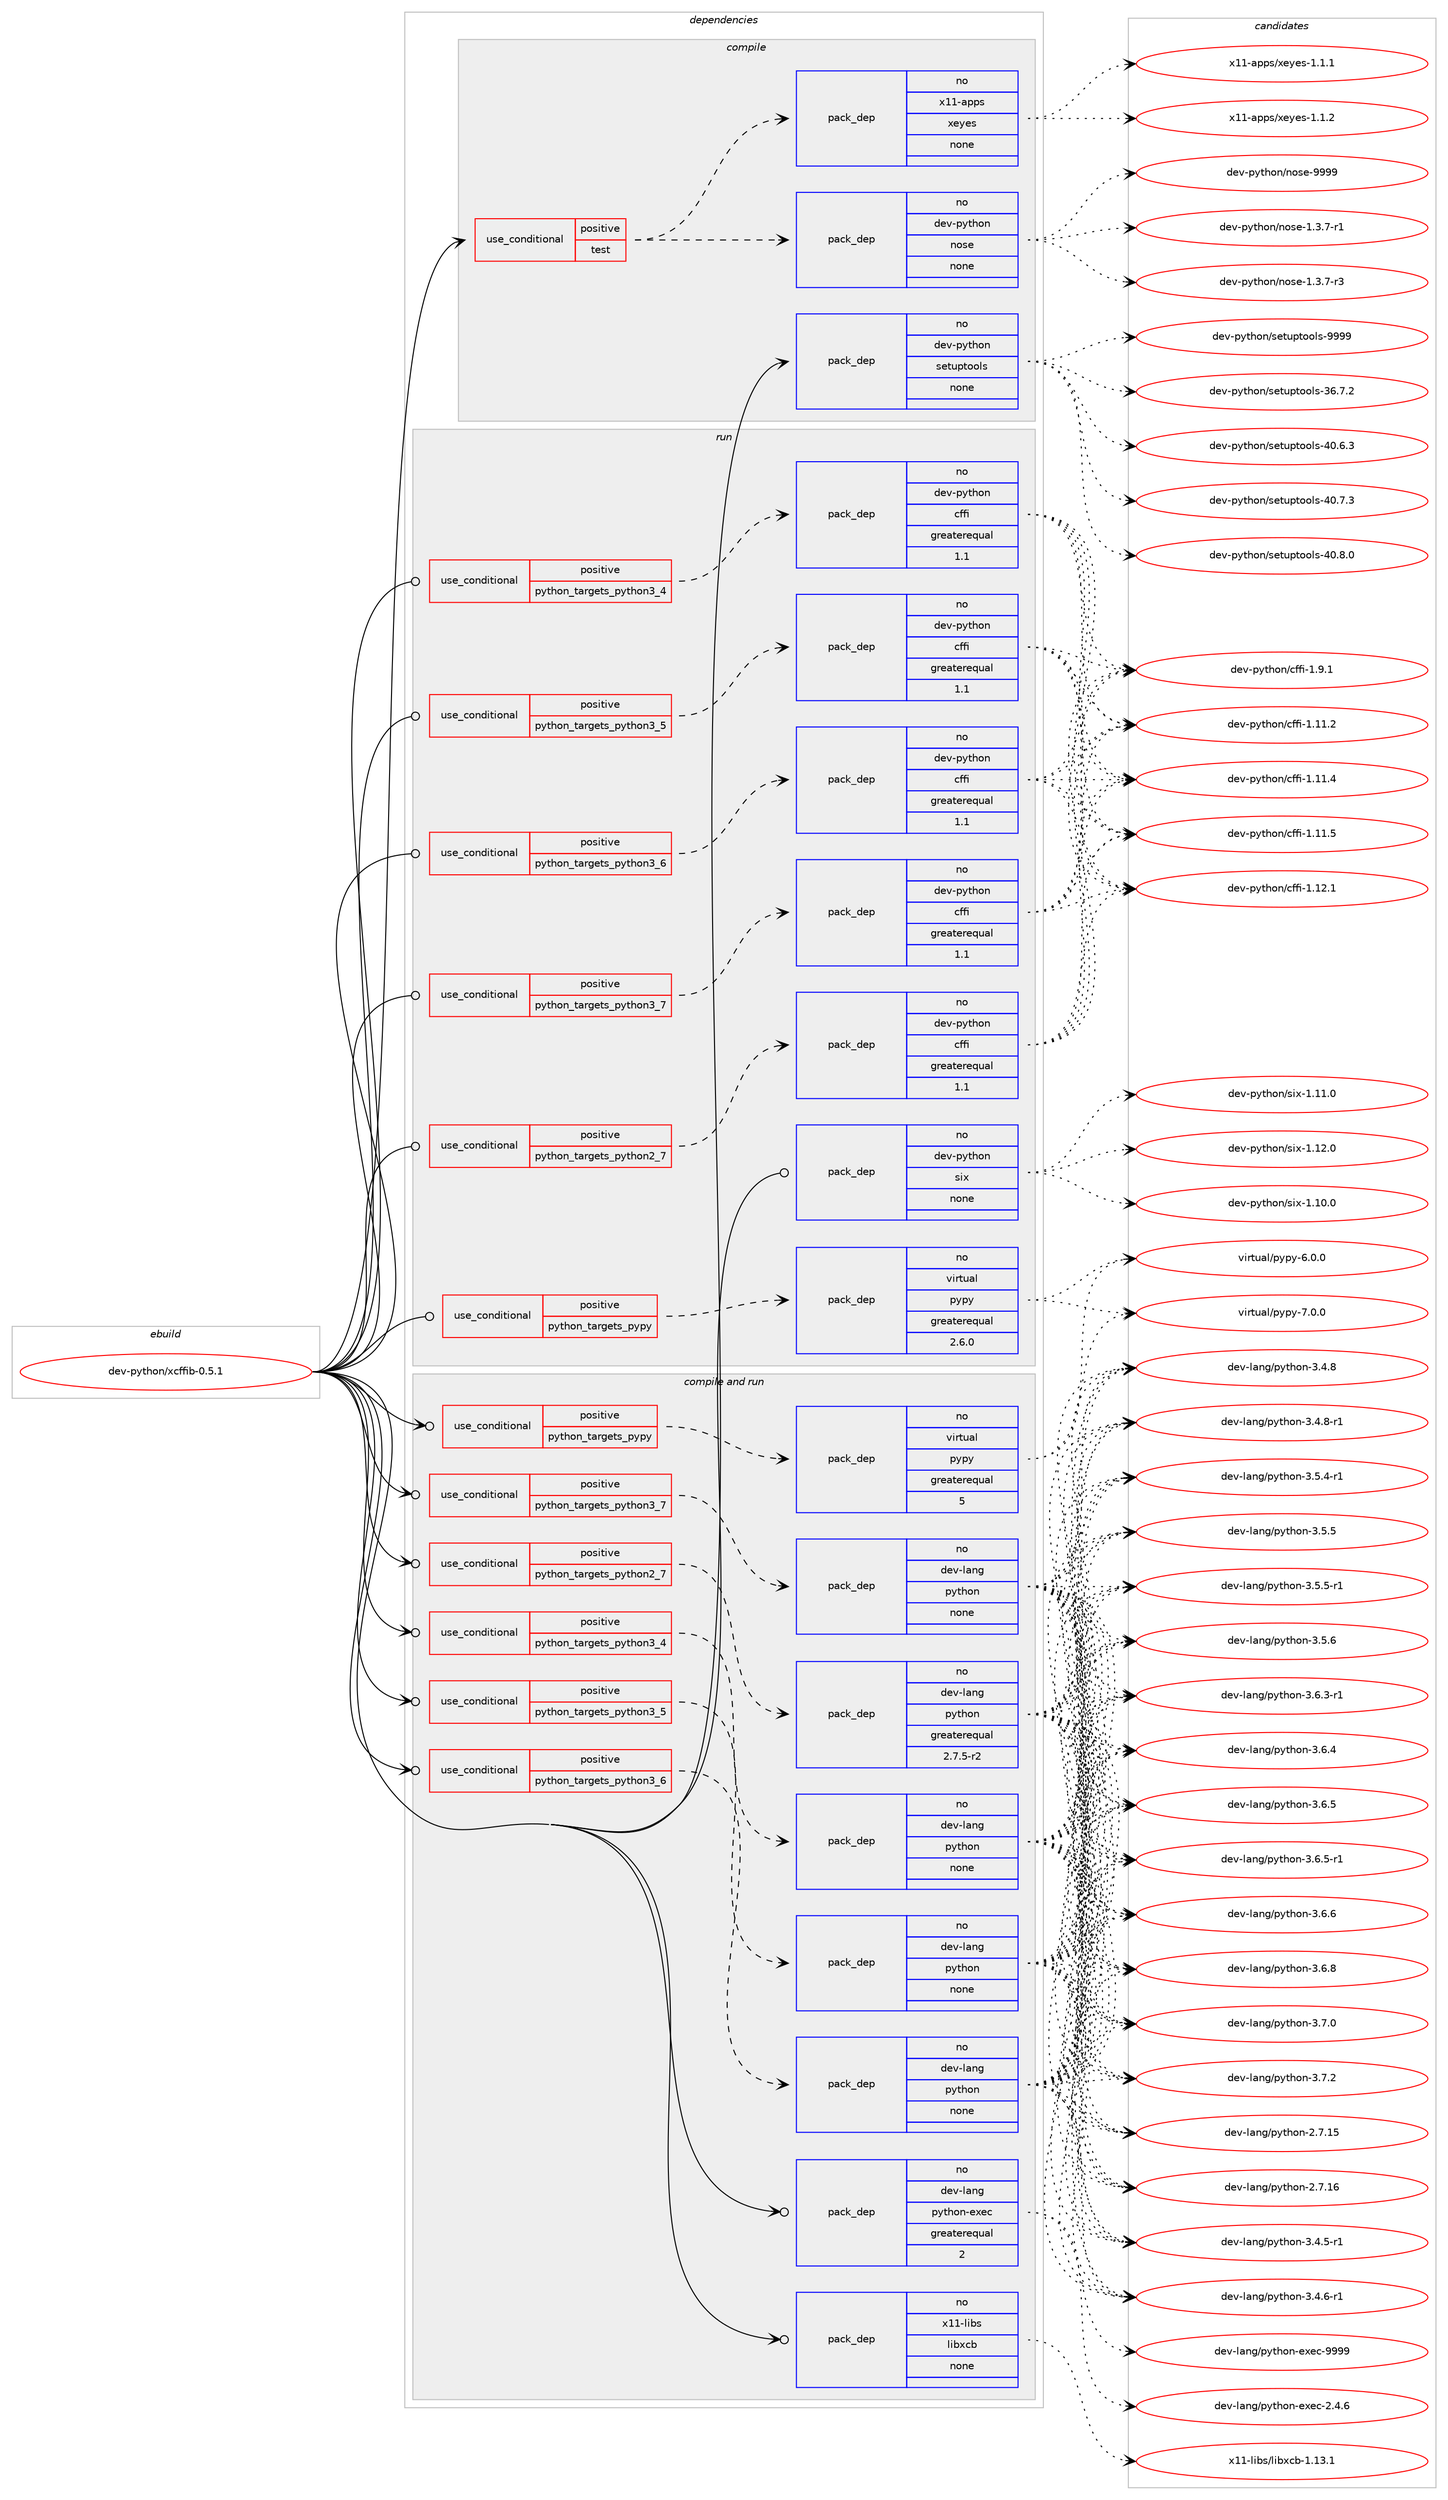 digraph prolog {

# *************
# Graph options
# *************

newrank=true;
concentrate=true;
compound=true;
graph [rankdir=LR,fontname=Helvetica,fontsize=10,ranksep=1.5];#, ranksep=2.5, nodesep=0.2];
edge  [arrowhead=vee];
node  [fontname=Helvetica,fontsize=10];

# **********
# The ebuild
# **********

subgraph cluster_leftcol {
color=gray;
rank=same;
label=<<i>ebuild</i>>;
id [label="dev-python/xcffib-0.5.1", color=red, width=4, href="../dev-python/xcffib-0.5.1.svg"];
}

# ****************
# The dependencies
# ****************

subgraph cluster_midcol {
color=gray;
label=<<i>dependencies</i>>;
subgraph cluster_compile {
fillcolor="#eeeeee";
style=filled;
label=<<i>compile</i>>;
subgraph cond387016 {
dependency1448524 [label=<<TABLE BORDER="0" CELLBORDER="1" CELLSPACING="0" CELLPADDING="4"><TR><TD ROWSPAN="3" CELLPADDING="10">use_conditional</TD></TR><TR><TD>positive</TD></TR><TR><TD>test</TD></TR></TABLE>>, shape=none, color=red];
subgraph pack1038138 {
dependency1448525 [label=<<TABLE BORDER="0" CELLBORDER="1" CELLSPACING="0" CELLPADDING="4" WIDTH="220"><TR><TD ROWSPAN="6" CELLPADDING="30">pack_dep</TD></TR><TR><TD WIDTH="110">no</TD></TR><TR><TD>dev-python</TD></TR><TR><TD>nose</TD></TR><TR><TD>none</TD></TR><TR><TD></TD></TR></TABLE>>, shape=none, color=blue];
}
dependency1448524:e -> dependency1448525:w [weight=20,style="dashed",arrowhead="vee"];
subgraph pack1038139 {
dependency1448526 [label=<<TABLE BORDER="0" CELLBORDER="1" CELLSPACING="0" CELLPADDING="4" WIDTH="220"><TR><TD ROWSPAN="6" CELLPADDING="30">pack_dep</TD></TR><TR><TD WIDTH="110">no</TD></TR><TR><TD>x11-apps</TD></TR><TR><TD>xeyes</TD></TR><TR><TD>none</TD></TR><TR><TD></TD></TR></TABLE>>, shape=none, color=blue];
}
dependency1448524:e -> dependency1448526:w [weight=20,style="dashed",arrowhead="vee"];
}
id:e -> dependency1448524:w [weight=20,style="solid",arrowhead="vee"];
subgraph pack1038140 {
dependency1448527 [label=<<TABLE BORDER="0" CELLBORDER="1" CELLSPACING="0" CELLPADDING="4" WIDTH="220"><TR><TD ROWSPAN="6" CELLPADDING="30">pack_dep</TD></TR><TR><TD WIDTH="110">no</TD></TR><TR><TD>dev-python</TD></TR><TR><TD>setuptools</TD></TR><TR><TD>none</TD></TR><TR><TD></TD></TR></TABLE>>, shape=none, color=blue];
}
id:e -> dependency1448527:w [weight=20,style="solid",arrowhead="vee"];
}
subgraph cluster_compileandrun {
fillcolor="#eeeeee";
style=filled;
label=<<i>compile and run</i>>;
subgraph cond387017 {
dependency1448528 [label=<<TABLE BORDER="0" CELLBORDER="1" CELLSPACING="0" CELLPADDING="4"><TR><TD ROWSPAN="3" CELLPADDING="10">use_conditional</TD></TR><TR><TD>positive</TD></TR><TR><TD>python_targets_pypy</TD></TR></TABLE>>, shape=none, color=red];
subgraph pack1038141 {
dependency1448529 [label=<<TABLE BORDER="0" CELLBORDER="1" CELLSPACING="0" CELLPADDING="4" WIDTH="220"><TR><TD ROWSPAN="6" CELLPADDING="30">pack_dep</TD></TR><TR><TD WIDTH="110">no</TD></TR><TR><TD>virtual</TD></TR><TR><TD>pypy</TD></TR><TR><TD>greaterequal</TD></TR><TR><TD>5</TD></TR></TABLE>>, shape=none, color=blue];
}
dependency1448528:e -> dependency1448529:w [weight=20,style="dashed",arrowhead="vee"];
}
id:e -> dependency1448528:w [weight=20,style="solid",arrowhead="odotvee"];
subgraph cond387018 {
dependency1448530 [label=<<TABLE BORDER="0" CELLBORDER="1" CELLSPACING="0" CELLPADDING="4"><TR><TD ROWSPAN="3" CELLPADDING="10">use_conditional</TD></TR><TR><TD>positive</TD></TR><TR><TD>python_targets_python2_7</TD></TR></TABLE>>, shape=none, color=red];
subgraph pack1038142 {
dependency1448531 [label=<<TABLE BORDER="0" CELLBORDER="1" CELLSPACING="0" CELLPADDING="4" WIDTH="220"><TR><TD ROWSPAN="6" CELLPADDING="30">pack_dep</TD></TR><TR><TD WIDTH="110">no</TD></TR><TR><TD>dev-lang</TD></TR><TR><TD>python</TD></TR><TR><TD>greaterequal</TD></TR><TR><TD>2.7.5-r2</TD></TR></TABLE>>, shape=none, color=blue];
}
dependency1448530:e -> dependency1448531:w [weight=20,style="dashed",arrowhead="vee"];
}
id:e -> dependency1448530:w [weight=20,style="solid",arrowhead="odotvee"];
subgraph cond387019 {
dependency1448532 [label=<<TABLE BORDER="0" CELLBORDER="1" CELLSPACING="0" CELLPADDING="4"><TR><TD ROWSPAN="3" CELLPADDING="10">use_conditional</TD></TR><TR><TD>positive</TD></TR><TR><TD>python_targets_python3_4</TD></TR></TABLE>>, shape=none, color=red];
subgraph pack1038143 {
dependency1448533 [label=<<TABLE BORDER="0" CELLBORDER="1" CELLSPACING="0" CELLPADDING="4" WIDTH="220"><TR><TD ROWSPAN="6" CELLPADDING="30">pack_dep</TD></TR><TR><TD WIDTH="110">no</TD></TR><TR><TD>dev-lang</TD></TR><TR><TD>python</TD></TR><TR><TD>none</TD></TR><TR><TD></TD></TR></TABLE>>, shape=none, color=blue];
}
dependency1448532:e -> dependency1448533:w [weight=20,style="dashed",arrowhead="vee"];
}
id:e -> dependency1448532:w [weight=20,style="solid",arrowhead="odotvee"];
subgraph cond387020 {
dependency1448534 [label=<<TABLE BORDER="0" CELLBORDER="1" CELLSPACING="0" CELLPADDING="4"><TR><TD ROWSPAN="3" CELLPADDING="10">use_conditional</TD></TR><TR><TD>positive</TD></TR><TR><TD>python_targets_python3_5</TD></TR></TABLE>>, shape=none, color=red];
subgraph pack1038144 {
dependency1448535 [label=<<TABLE BORDER="0" CELLBORDER="1" CELLSPACING="0" CELLPADDING="4" WIDTH="220"><TR><TD ROWSPAN="6" CELLPADDING="30">pack_dep</TD></TR><TR><TD WIDTH="110">no</TD></TR><TR><TD>dev-lang</TD></TR><TR><TD>python</TD></TR><TR><TD>none</TD></TR><TR><TD></TD></TR></TABLE>>, shape=none, color=blue];
}
dependency1448534:e -> dependency1448535:w [weight=20,style="dashed",arrowhead="vee"];
}
id:e -> dependency1448534:w [weight=20,style="solid",arrowhead="odotvee"];
subgraph cond387021 {
dependency1448536 [label=<<TABLE BORDER="0" CELLBORDER="1" CELLSPACING="0" CELLPADDING="4"><TR><TD ROWSPAN="3" CELLPADDING="10">use_conditional</TD></TR><TR><TD>positive</TD></TR><TR><TD>python_targets_python3_6</TD></TR></TABLE>>, shape=none, color=red];
subgraph pack1038145 {
dependency1448537 [label=<<TABLE BORDER="0" CELLBORDER="1" CELLSPACING="0" CELLPADDING="4" WIDTH="220"><TR><TD ROWSPAN="6" CELLPADDING="30">pack_dep</TD></TR><TR><TD WIDTH="110">no</TD></TR><TR><TD>dev-lang</TD></TR><TR><TD>python</TD></TR><TR><TD>none</TD></TR><TR><TD></TD></TR></TABLE>>, shape=none, color=blue];
}
dependency1448536:e -> dependency1448537:w [weight=20,style="dashed",arrowhead="vee"];
}
id:e -> dependency1448536:w [weight=20,style="solid",arrowhead="odotvee"];
subgraph cond387022 {
dependency1448538 [label=<<TABLE BORDER="0" CELLBORDER="1" CELLSPACING="0" CELLPADDING="4"><TR><TD ROWSPAN="3" CELLPADDING="10">use_conditional</TD></TR><TR><TD>positive</TD></TR><TR><TD>python_targets_python3_7</TD></TR></TABLE>>, shape=none, color=red];
subgraph pack1038146 {
dependency1448539 [label=<<TABLE BORDER="0" CELLBORDER="1" CELLSPACING="0" CELLPADDING="4" WIDTH="220"><TR><TD ROWSPAN="6" CELLPADDING="30">pack_dep</TD></TR><TR><TD WIDTH="110">no</TD></TR><TR><TD>dev-lang</TD></TR><TR><TD>python</TD></TR><TR><TD>none</TD></TR><TR><TD></TD></TR></TABLE>>, shape=none, color=blue];
}
dependency1448538:e -> dependency1448539:w [weight=20,style="dashed",arrowhead="vee"];
}
id:e -> dependency1448538:w [weight=20,style="solid",arrowhead="odotvee"];
subgraph pack1038147 {
dependency1448540 [label=<<TABLE BORDER="0" CELLBORDER="1" CELLSPACING="0" CELLPADDING="4" WIDTH="220"><TR><TD ROWSPAN="6" CELLPADDING="30">pack_dep</TD></TR><TR><TD WIDTH="110">no</TD></TR><TR><TD>dev-lang</TD></TR><TR><TD>python-exec</TD></TR><TR><TD>greaterequal</TD></TR><TR><TD>2</TD></TR></TABLE>>, shape=none, color=blue];
}
id:e -> dependency1448540:w [weight=20,style="solid",arrowhead="odotvee"];
subgraph pack1038148 {
dependency1448541 [label=<<TABLE BORDER="0" CELLBORDER="1" CELLSPACING="0" CELLPADDING="4" WIDTH="220"><TR><TD ROWSPAN="6" CELLPADDING="30">pack_dep</TD></TR><TR><TD WIDTH="110">no</TD></TR><TR><TD>x11-libs</TD></TR><TR><TD>libxcb</TD></TR><TR><TD>none</TD></TR><TR><TD></TD></TR></TABLE>>, shape=none, color=blue];
}
id:e -> dependency1448541:w [weight=20,style="solid",arrowhead="odotvee"];
}
subgraph cluster_run {
fillcolor="#eeeeee";
style=filled;
label=<<i>run</i>>;
subgraph cond387023 {
dependency1448542 [label=<<TABLE BORDER="0" CELLBORDER="1" CELLSPACING="0" CELLPADDING="4"><TR><TD ROWSPAN="3" CELLPADDING="10">use_conditional</TD></TR><TR><TD>positive</TD></TR><TR><TD>python_targets_pypy</TD></TR></TABLE>>, shape=none, color=red];
subgraph pack1038149 {
dependency1448543 [label=<<TABLE BORDER="0" CELLBORDER="1" CELLSPACING="0" CELLPADDING="4" WIDTH="220"><TR><TD ROWSPAN="6" CELLPADDING="30">pack_dep</TD></TR><TR><TD WIDTH="110">no</TD></TR><TR><TD>virtual</TD></TR><TR><TD>pypy</TD></TR><TR><TD>greaterequal</TD></TR><TR><TD>2.6.0</TD></TR></TABLE>>, shape=none, color=blue];
}
dependency1448542:e -> dependency1448543:w [weight=20,style="dashed",arrowhead="vee"];
}
id:e -> dependency1448542:w [weight=20,style="solid",arrowhead="odot"];
subgraph cond387024 {
dependency1448544 [label=<<TABLE BORDER="0" CELLBORDER="1" CELLSPACING="0" CELLPADDING="4"><TR><TD ROWSPAN="3" CELLPADDING="10">use_conditional</TD></TR><TR><TD>positive</TD></TR><TR><TD>python_targets_python2_7</TD></TR></TABLE>>, shape=none, color=red];
subgraph pack1038150 {
dependency1448545 [label=<<TABLE BORDER="0" CELLBORDER="1" CELLSPACING="0" CELLPADDING="4" WIDTH="220"><TR><TD ROWSPAN="6" CELLPADDING="30">pack_dep</TD></TR><TR><TD WIDTH="110">no</TD></TR><TR><TD>dev-python</TD></TR><TR><TD>cffi</TD></TR><TR><TD>greaterequal</TD></TR><TR><TD>1.1</TD></TR></TABLE>>, shape=none, color=blue];
}
dependency1448544:e -> dependency1448545:w [weight=20,style="dashed",arrowhead="vee"];
}
id:e -> dependency1448544:w [weight=20,style="solid",arrowhead="odot"];
subgraph cond387025 {
dependency1448546 [label=<<TABLE BORDER="0" CELLBORDER="1" CELLSPACING="0" CELLPADDING="4"><TR><TD ROWSPAN="3" CELLPADDING="10">use_conditional</TD></TR><TR><TD>positive</TD></TR><TR><TD>python_targets_python3_4</TD></TR></TABLE>>, shape=none, color=red];
subgraph pack1038151 {
dependency1448547 [label=<<TABLE BORDER="0" CELLBORDER="1" CELLSPACING="0" CELLPADDING="4" WIDTH="220"><TR><TD ROWSPAN="6" CELLPADDING="30">pack_dep</TD></TR><TR><TD WIDTH="110">no</TD></TR><TR><TD>dev-python</TD></TR><TR><TD>cffi</TD></TR><TR><TD>greaterequal</TD></TR><TR><TD>1.1</TD></TR></TABLE>>, shape=none, color=blue];
}
dependency1448546:e -> dependency1448547:w [weight=20,style="dashed",arrowhead="vee"];
}
id:e -> dependency1448546:w [weight=20,style="solid",arrowhead="odot"];
subgraph cond387026 {
dependency1448548 [label=<<TABLE BORDER="0" CELLBORDER="1" CELLSPACING="0" CELLPADDING="4"><TR><TD ROWSPAN="3" CELLPADDING="10">use_conditional</TD></TR><TR><TD>positive</TD></TR><TR><TD>python_targets_python3_5</TD></TR></TABLE>>, shape=none, color=red];
subgraph pack1038152 {
dependency1448549 [label=<<TABLE BORDER="0" CELLBORDER="1" CELLSPACING="0" CELLPADDING="4" WIDTH="220"><TR><TD ROWSPAN="6" CELLPADDING="30">pack_dep</TD></TR><TR><TD WIDTH="110">no</TD></TR><TR><TD>dev-python</TD></TR><TR><TD>cffi</TD></TR><TR><TD>greaterequal</TD></TR><TR><TD>1.1</TD></TR></TABLE>>, shape=none, color=blue];
}
dependency1448548:e -> dependency1448549:w [weight=20,style="dashed",arrowhead="vee"];
}
id:e -> dependency1448548:w [weight=20,style="solid",arrowhead="odot"];
subgraph cond387027 {
dependency1448550 [label=<<TABLE BORDER="0" CELLBORDER="1" CELLSPACING="0" CELLPADDING="4"><TR><TD ROWSPAN="3" CELLPADDING="10">use_conditional</TD></TR><TR><TD>positive</TD></TR><TR><TD>python_targets_python3_6</TD></TR></TABLE>>, shape=none, color=red];
subgraph pack1038153 {
dependency1448551 [label=<<TABLE BORDER="0" CELLBORDER="1" CELLSPACING="0" CELLPADDING="4" WIDTH="220"><TR><TD ROWSPAN="6" CELLPADDING="30">pack_dep</TD></TR><TR><TD WIDTH="110">no</TD></TR><TR><TD>dev-python</TD></TR><TR><TD>cffi</TD></TR><TR><TD>greaterequal</TD></TR><TR><TD>1.1</TD></TR></TABLE>>, shape=none, color=blue];
}
dependency1448550:e -> dependency1448551:w [weight=20,style="dashed",arrowhead="vee"];
}
id:e -> dependency1448550:w [weight=20,style="solid",arrowhead="odot"];
subgraph cond387028 {
dependency1448552 [label=<<TABLE BORDER="0" CELLBORDER="1" CELLSPACING="0" CELLPADDING="4"><TR><TD ROWSPAN="3" CELLPADDING="10">use_conditional</TD></TR><TR><TD>positive</TD></TR><TR><TD>python_targets_python3_7</TD></TR></TABLE>>, shape=none, color=red];
subgraph pack1038154 {
dependency1448553 [label=<<TABLE BORDER="0" CELLBORDER="1" CELLSPACING="0" CELLPADDING="4" WIDTH="220"><TR><TD ROWSPAN="6" CELLPADDING="30">pack_dep</TD></TR><TR><TD WIDTH="110">no</TD></TR><TR><TD>dev-python</TD></TR><TR><TD>cffi</TD></TR><TR><TD>greaterequal</TD></TR><TR><TD>1.1</TD></TR></TABLE>>, shape=none, color=blue];
}
dependency1448552:e -> dependency1448553:w [weight=20,style="dashed",arrowhead="vee"];
}
id:e -> dependency1448552:w [weight=20,style="solid",arrowhead="odot"];
subgraph pack1038155 {
dependency1448554 [label=<<TABLE BORDER="0" CELLBORDER="1" CELLSPACING="0" CELLPADDING="4" WIDTH="220"><TR><TD ROWSPAN="6" CELLPADDING="30">pack_dep</TD></TR><TR><TD WIDTH="110">no</TD></TR><TR><TD>dev-python</TD></TR><TR><TD>six</TD></TR><TR><TD>none</TD></TR><TR><TD></TD></TR></TABLE>>, shape=none, color=blue];
}
id:e -> dependency1448554:w [weight=20,style="solid",arrowhead="odot"];
}
}

# **************
# The candidates
# **************

subgraph cluster_choices {
rank=same;
color=gray;
label=<<i>candidates</i>>;

subgraph choice1038138 {
color=black;
nodesep=1;
choice10010111845112121116104111110471101111151014549465146554511449 [label="dev-python/nose-1.3.7-r1", color=red, width=4,href="../dev-python/nose-1.3.7-r1.svg"];
choice10010111845112121116104111110471101111151014549465146554511451 [label="dev-python/nose-1.3.7-r3", color=red, width=4,href="../dev-python/nose-1.3.7-r3.svg"];
choice10010111845112121116104111110471101111151014557575757 [label="dev-python/nose-9999", color=red, width=4,href="../dev-python/nose-9999.svg"];
dependency1448525:e -> choice10010111845112121116104111110471101111151014549465146554511449:w [style=dotted,weight="100"];
dependency1448525:e -> choice10010111845112121116104111110471101111151014549465146554511451:w [style=dotted,weight="100"];
dependency1448525:e -> choice10010111845112121116104111110471101111151014557575757:w [style=dotted,weight="100"];
}
subgraph choice1038139 {
color=black;
nodesep=1;
choice1204949459711211211547120101121101115454946494649 [label="x11-apps/xeyes-1.1.1", color=red, width=4,href="../x11-apps/xeyes-1.1.1.svg"];
choice1204949459711211211547120101121101115454946494650 [label="x11-apps/xeyes-1.1.2", color=red, width=4,href="../x11-apps/xeyes-1.1.2.svg"];
dependency1448526:e -> choice1204949459711211211547120101121101115454946494649:w [style=dotted,weight="100"];
dependency1448526:e -> choice1204949459711211211547120101121101115454946494650:w [style=dotted,weight="100"];
}
subgraph choice1038140 {
color=black;
nodesep=1;
choice100101118451121211161041111104711510111611711211611111110811545515446554650 [label="dev-python/setuptools-36.7.2", color=red, width=4,href="../dev-python/setuptools-36.7.2.svg"];
choice100101118451121211161041111104711510111611711211611111110811545524846544651 [label="dev-python/setuptools-40.6.3", color=red, width=4,href="../dev-python/setuptools-40.6.3.svg"];
choice100101118451121211161041111104711510111611711211611111110811545524846554651 [label="dev-python/setuptools-40.7.3", color=red, width=4,href="../dev-python/setuptools-40.7.3.svg"];
choice100101118451121211161041111104711510111611711211611111110811545524846564648 [label="dev-python/setuptools-40.8.0", color=red, width=4,href="../dev-python/setuptools-40.8.0.svg"];
choice10010111845112121116104111110471151011161171121161111111081154557575757 [label="dev-python/setuptools-9999", color=red, width=4,href="../dev-python/setuptools-9999.svg"];
dependency1448527:e -> choice100101118451121211161041111104711510111611711211611111110811545515446554650:w [style=dotted,weight="100"];
dependency1448527:e -> choice100101118451121211161041111104711510111611711211611111110811545524846544651:w [style=dotted,weight="100"];
dependency1448527:e -> choice100101118451121211161041111104711510111611711211611111110811545524846554651:w [style=dotted,weight="100"];
dependency1448527:e -> choice100101118451121211161041111104711510111611711211611111110811545524846564648:w [style=dotted,weight="100"];
dependency1448527:e -> choice10010111845112121116104111110471151011161171121161111111081154557575757:w [style=dotted,weight="100"];
}
subgraph choice1038141 {
color=black;
nodesep=1;
choice1181051141161179710847112121112121455446484648 [label="virtual/pypy-6.0.0", color=red, width=4,href="../virtual/pypy-6.0.0.svg"];
choice1181051141161179710847112121112121455546484648 [label="virtual/pypy-7.0.0", color=red, width=4,href="../virtual/pypy-7.0.0.svg"];
dependency1448529:e -> choice1181051141161179710847112121112121455446484648:w [style=dotted,weight="100"];
dependency1448529:e -> choice1181051141161179710847112121112121455546484648:w [style=dotted,weight="100"];
}
subgraph choice1038142 {
color=black;
nodesep=1;
choice10010111845108971101034711212111610411111045504655464953 [label="dev-lang/python-2.7.15", color=red, width=4,href="../dev-lang/python-2.7.15.svg"];
choice10010111845108971101034711212111610411111045504655464954 [label="dev-lang/python-2.7.16", color=red, width=4,href="../dev-lang/python-2.7.16.svg"];
choice1001011184510897110103471121211161041111104551465246534511449 [label="dev-lang/python-3.4.5-r1", color=red, width=4,href="../dev-lang/python-3.4.5-r1.svg"];
choice1001011184510897110103471121211161041111104551465246544511449 [label="dev-lang/python-3.4.6-r1", color=red, width=4,href="../dev-lang/python-3.4.6-r1.svg"];
choice100101118451089711010347112121116104111110455146524656 [label="dev-lang/python-3.4.8", color=red, width=4,href="../dev-lang/python-3.4.8.svg"];
choice1001011184510897110103471121211161041111104551465246564511449 [label="dev-lang/python-3.4.8-r1", color=red, width=4,href="../dev-lang/python-3.4.8-r1.svg"];
choice1001011184510897110103471121211161041111104551465346524511449 [label="dev-lang/python-3.5.4-r1", color=red, width=4,href="../dev-lang/python-3.5.4-r1.svg"];
choice100101118451089711010347112121116104111110455146534653 [label="dev-lang/python-3.5.5", color=red, width=4,href="../dev-lang/python-3.5.5.svg"];
choice1001011184510897110103471121211161041111104551465346534511449 [label="dev-lang/python-3.5.5-r1", color=red, width=4,href="../dev-lang/python-3.5.5-r1.svg"];
choice100101118451089711010347112121116104111110455146534654 [label="dev-lang/python-3.5.6", color=red, width=4,href="../dev-lang/python-3.5.6.svg"];
choice1001011184510897110103471121211161041111104551465446514511449 [label="dev-lang/python-3.6.3-r1", color=red, width=4,href="../dev-lang/python-3.6.3-r1.svg"];
choice100101118451089711010347112121116104111110455146544652 [label="dev-lang/python-3.6.4", color=red, width=4,href="../dev-lang/python-3.6.4.svg"];
choice100101118451089711010347112121116104111110455146544653 [label="dev-lang/python-3.6.5", color=red, width=4,href="../dev-lang/python-3.6.5.svg"];
choice1001011184510897110103471121211161041111104551465446534511449 [label="dev-lang/python-3.6.5-r1", color=red, width=4,href="../dev-lang/python-3.6.5-r1.svg"];
choice100101118451089711010347112121116104111110455146544654 [label="dev-lang/python-3.6.6", color=red, width=4,href="../dev-lang/python-3.6.6.svg"];
choice100101118451089711010347112121116104111110455146544656 [label="dev-lang/python-3.6.8", color=red, width=4,href="../dev-lang/python-3.6.8.svg"];
choice100101118451089711010347112121116104111110455146554648 [label="dev-lang/python-3.7.0", color=red, width=4,href="../dev-lang/python-3.7.0.svg"];
choice100101118451089711010347112121116104111110455146554650 [label="dev-lang/python-3.7.2", color=red, width=4,href="../dev-lang/python-3.7.2.svg"];
dependency1448531:e -> choice10010111845108971101034711212111610411111045504655464953:w [style=dotted,weight="100"];
dependency1448531:e -> choice10010111845108971101034711212111610411111045504655464954:w [style=dotted,weight="100"];
dependency1448531:e -> choice1001011184510897110103471121211161041111104551465246534511449:w [style=dotted,weight="100"];
dependency1448531:e -> choice1001011184510897110103471121211161041111104551465246544511449:w [style=dotted,weight="100"];
dependency1448531:e -> choice100101118451089711010347112121116104111110455146524656:w [style=dotted,weight="100"];
dependency1448531:e -> choice1001011184510897110103471121211161041111104551465246564511449:w [style=dotted,weight="100"];
dependency1448531:e -> choice1001011184510897110103471121211161041111104551465346524511449:w [style=dotted,weight="100"];
dependency1448531:e -> choice100101118451089711010347112121116104111110455146534653:w [style=dotted,weight="100"];
dependency1448531:e -> choice1001011184510897110103471121211161041111104551465346534511449:w [style=dotted,weight="100"];
dependency1448531:e -> choice100101118451089711010347112121116104111110455146534654:w [style=dotted,weight="100"];
dependency1448531:e -> choice1001011184510897110103471121211161041111104551465446514511449:w [style=dotted,weight="100"];
dependency1448531:e -> choice100101118451089711010347112121116104111110455146544652:w [style=dotted,weight="100"];
dependency1448531:e -> choice100101118451089711010347112121116104111110455146544653:w [style=dotted,weight="100"];
dependency1448531:e -> choice1001011184510897110103471121211161041111104551465446534511449:w [style=dotted,weight="100"];
dependency1448531:e -> choice100101118451089711010347112121116104111110455146544654:w [style=dotted,weight="100"];
dependency1448531:e -> choice100101118451089711010347112121116104111110455146544656:w [style=dotted,weight="100"];
dependency1448531:e -> choice100101118451089711010347112121116104111110455146554648:w [style=dotted,weight="100"];
dependency1448531:e -> choice100101118451089711010347112121116104111110455146554650:w [style=dotted,weight="100"];
}
subgraph choice1038143 {
color=black;
nodesep=1;
choice10010111845108971101034711212111610411111045504655464953 [label="dev-lang/python-2.7.15", color=red, width=4,href="../dev-lang/python-2.7.15.svg"];
choice10010111845108971101034711212111610411111045504655464954 [label="dev-lang/python-2.7.16", color=red, width=4,href="../dev-lang/python-2.7.16.svg"];
choice1001011184510897110103471121211161041111104551465246534511449 [label="dev-lang/python-3.4.5-r1", color=red, width=4,href="../dev-lang/python-3.4.5-r1.svg"];
choice1001011184510897110103471121211161041111104551465246544511449 [label="dev-lang/python-3.4.6-r1", color=red, width=4,href="../dev-lang/python-3.4.6-r1.svg"];
choice100101118451089711010347112121116104111110455146524656 [label="dev-lang/python-3.4.8", color=red, width=4,href="../dev-lang/python-3.4.8.svg"];
choice1001011184510897110103471121211161041111104551465246564511449 [label="dev-lang/python-3.4.8-r1", color=red, width=4,href="../dev-lang/python-3.4.8-r1.svg"];
choice1001011184510897110103471121211161041111104551465346524511449 [label="dev-lang/python-3.5.4-r1", color=red, width=4,href="../dev-lang/python-3.5.4-r1.svg"];
choice100101118451089711010347112121116104111110455146534653 [label="dev-lang/python-3.5.5", color=red, width=4,href="../dev-lang/python-3.5.5.svg"];
choice1001011184510897110103471121211161041111104551465346534511449 [label="dev-lang/python-3.5.5-r1", color=red, width=4,href="../dev-lang/python-3.5.5-r1.svg"];
choice100101118451089711010347112121116104111110455146534654 [label="dev-lang/python-3.5.6", color=red, width=4,href="../dev-lang/python-3.5.6.svg"];
choice1001011184510897110103471121211161041111104551465446514511449 [label="dev-lang/python-3.6.3-r1", color=red, width=4,href="../dev-lang/python-3.6.3-r1.svg"];
choice100101118451089711010347112121116104111110455146544652 [label="dev-lang/python-3.6.4", color=red, width=4,href="../dev-lang/python-3.6.4.svg"];
choice100101118451089711010347112121116104111110455146544653 [label="dev-lang/python-3.6.5", color=red, width=4,href="../dev-lang/python-3.6.5.svg"];
choice1001011184510897110103471121211161041111104551465446534511449 [label="dev-lang/python-3.6.5-r1", color=red, width=4,href="../dev-lang/python-3.6.5-r1.svg"];
choice100101118451089711010347112121116104111110455146544654 [label="dev-lang/python-3.6.6", color=red, width=4,href="../dev-lang/python-3.6.6.svg"];
choice100101118451089711010347112121116104111110455146544656 [label="dev-lang/python-3.6.8", color=red, width=4,href="../dev-lang/python-3.6.8.svg"];
choice100101118451089711010347112121116104111110455146554648 [label="dev-lang/python-3.7.0", color=red, width=4,href="../dev-lang/python-3.7.0.svg"];
choice100101118451089711010347112121116104111110455146554650 [label="dev-lang/python-3.7.2", color=red, width=4,href="../dev-lang/python-3.7.2.svg"];
dependency1448533:e -> choice10010111845108971101034711212111610411111045504655464953:w [style=dotted,weight="100"];
dependency1448533:e -> choice10010111845108971101034711212111610411111045504655464954:w [style=dotted,weight="100"];
dependency1448533:e -> choice1001011184510897110103471121211161041111104551465246534511449:w [style=dotted,weight="100"];
dependency1448533:e -> choice1001011184510897110103471121211161041111104551465246544511449:w [style=dotted,weight="100"];
dependency1448533:e -> choice100101118451089711010347112121116104111110455146524656:w [style=dotted,weight="100"];
dependency1448533:e -> choice1001011184510897110103471121211161041111104551465246564511449:w [style=dotted,weight="100"];
dependency1448533:e -> choice1001011184510897110103471121211161041111104551465346524511449:w [style=dotted,weight="100"];
dependency1448533:e -> choice100101118451089711010347112121116104111110455146534653:w [style=dotted,weight="100"];
dependency1448533:e -> choice1001011184510897110103471121211161041111104551465346534511449:w [style=dotted,weight="100"];
dependency1448533:e -> choice100101118451089711010347112121116104111110455146534654:w [style=dotted,weight="100"];
dependency1448533:e -> choice1001011184510897110103471121211161041111104551465446514511449:w [style=dotted,weight="100"];
dependency1448533:e -> choice100101118451089711010347112121116104111110455146544652:w [style=dotted,weight="100"];
dependency1448533:e -> choice100101118451089711010347112121116104111110455146544653:w [style=dotted,weight="100"];
dependency1448533:e -> choice1001011184510897110103471121211161041111104551465446534511449:w [style=dotted,weight="100"];
dependency1448533:e -> choice100101118451089711010347112121116104111110455146544654:w [style=dotted,weight="100"];
dependency1448533:e -> choice100101118451089711010347112121116104111110455146544656:w [style=dotted,weight="100"];
dependency1448533:e -> choice100101118451089711010347112121116104111110455146554648:w [style=dotted,weight="100"];
dependency1448533:e -> choice100101118451089711010347112121116104111110455146554650:w [style=dotted,weight="100"];
}
subgraph choice1038144 {
color=black;
nodesep=1;
choice10010111845108971101034711212111610411111045504655464953 [label="dev-lang/python-2.7.15", color=red, width=4,href="../dev-lang/python-2.7.15.svg"];
choice10010111845108971101034711212111610411111045504655464954 [label="dev-lang/python-2.7.16", color=red, width=4,href="../dev-lang/python-2.7.16.svg"];
choice1001011184510897110103471121211161041111104551465246534511449 [label="dev-lang/python-3.4.5-r1", color=red, width=4,href="../dev-lang/python-3.4.5-r1.svg"];
choice1001011184510897110103471121211161041111104551465246544511449 [label="dev-lang/python-3.4.6-r1", color=red, width=4,href="../dev-lang/python-3.4.6-r1.svg"];
choice100101118451089711010347112121116104111110455146524656 [label="dev-lang/python-3.4.8", color=red, width=4,href="../dev-lang/python-3.4.8.svg"];
choice1001011184510897110103471121211161041111104551465246564511449 [label="dev-lang/python-3.4.8-r1", color=red, width=4,href="../dev-lang/python-3.4.8-r1.svg"];
choice1001011184510897110103471121211161041111104551465346524511449 [label="dev-lang/python-3.5.4-r1", color=red, width=4,href="../dev-lang/python-3.5.4-r1.svg"];
choice100101118451089711010347112121116104111110455146534653 [label="dev-lang/python-3.5.5", color=red, width=4,href="../dev-lang/python-3.5.5.svg"];
choice1001011184510897110103471121211161041111104551465346534511449 [label="dev-lang/python-3.5.5-r1", color=red, width=4,href="../dev-lang/python-3.5.5-r1.svg"];
choice100101118451089711010347112121116104111110455146534654 [label="dev-lang/python-3.5.6", color=red, width=4,href="../dev-lang/python-3.5.6.svg"];
choice1001011184510897110103471121211161041111104551465446514511449 [label="dev-lang/python-3.6.3-r1", color=red, width=4,href="../dev-lang/python-3.6.3-r1.svg"];
choice100101118451089711010347112121116104111110455146544652 [label="dev-lang/python-3.6.4", color=red, width=4,href="../dev-lang/python-3.6.4.svg"];
choice100101118451089711010347112121116104111110455146544653 [label="dev-lang/python-3.6.5", color=red, width=4,href="../dev-lang/python-3.6.5.svg"];
choice1001011184510897110103471121211161041111104551465446534511449 [label="dev-lang/python-3.6.5-r1", color=red, width=4,href="../dev-lang/python-3.6.5-r1.svg"];
choice100101118451089711010347112121116104111110455146544654 [label="dev-lang/python-3.6.6", color=red, width=4,href="../dev-lang/python-3.6.6.svg"];
choice100101118451089711010347112121116104111110455146544656 [label="dev-lang/python-3.6.8", color=red, width=4,href="../dev-lang/python-3.6.8.svg"];
choice100101118451089711010347112121116104111110455146554648 [label="dev-lang/python-3.7.0", color=red, width=4,href="../dev-lang/python-3.7.0.svg"];
choice100101118451089711010347112121116104111110455146554650 [label="dev-lang/python-3.7.2", color=red, width=4,href="../dev-lang/python-3.7.2.svg"];
dependency1448535:e -> choice10010111845108971101034711212111610411111045504655464953:w [style=dotted,weight="100"];
dependency1448535:e -> choice10010111845108971101034711212111610411111045504655464954:w [style=dotted,weight="100"];
dependency1448535:e -> choice1001011184510897110103471121211161041111104551465246534511449:w [style=dotted,weight="100"];
dependency1448535:e -> choice1001011184510897110103471121211161041111104551465246544511449:w [style=dotted,weight="100"];
dependency1448535:e -> choice100101118451089711010347112121116104111110455146524656:w [style=dotted,weight="100"];
dependency1448535:e -> choice1001011184510897110103471121211161041111104551465246564511449:w [style=dotted,weight="100"];
dependency1448535:e -> choice1001011184510897110103471121211161041111104551465346524511449:w [style=dotted,weight="100"];
dependency1448535:e -> choice100101118451089711010347112121116104111110455146534653:w [style=dotted,weight="100"];
dependency1448535:e -> choice1001011184510897110103471121211161041111104551465346534511449:w [style=dotted,weight="100"];
dependency1448535:e -> choice100101118451089711010347112121116104111110455146534654:w [style=dotted,weight="100"];
dependency1448535:e -> choice1001011184510897110103471121211161041111104551465446514511449:w [style=dotted,weight="100"];
dependency1448535:e -> choice100101118451089711010347112121116104111110455146544652:w [style=dotted,weight="100"];
dependency1448535:e -> choice100101118451089711010347112121116104111110455146544653:w [style=dotted,weight="100"];
dependency1448535:e -> choice1001011184510897110103471121211161041111104551465446534511449:w [style=dotted,weight="100"];
dependency1448535:e -> choice100101118451089711010347112121116104111110455146544654:w [style=dotted,weight="100"];
dependency1448535:e -> choice100101118451089711010347112121116104111110455146544656:w [style=dotted,weight="100"];
dependency1448535:e -> choice100101118451089711010347112121116104111110455146554648:w [style=dotted,weight="100"];
dependency1448535:e -> choice100101118451089711010347112121116104111110455146554650:w [style=dotted,weight="100"];
}
subgraph choice1038145 {
color=black;
nodesep=1;
choice10010111845108971101034711212111610411111045504655464953 [label="dev-lang/python-2.7.15", color=red, width=4,href="../dev-lang/python-2.7.15.svg"];
choice10010111845108971101034711212111610411111045504655464954 [label="dev-lang/python-2.7.16", color=red, width=4,href="../dev-lang/python-2.7.16.svg"];
choice1001011184510897110103471121211161041111104551465246534511449 [label="dev-lang/python-3.4.5-r1", color=red, width=4,href="../dev-lang/python-3.4.5-r1.svg"];
choice1001011184510897110103471121211161041111104551465246544511449 [label="dev-lang/python-3.4.6-r1", color=red, width=4,href="../dev-lang/python-3.4.6-r1.svg"];
choice100101118451089711010347112121116104111110455146524656 [label="dev-lang/python-3.4.8", color=red, width=4,href="../dev-lang/python-3.4.8.svg"];
choice1001011184510897110103471121211161041111104551465246564511449 [label="dev-lang/python-3.4.8-r1", color=red, width=4,href="../dev-lang/python-3.4.8-r1.svg"];
choice1001011184510897110103471121211161041111104551465346524511449 [label="dev-lang/python-3.5.4-r1", color=red, width=4,href="../dev-lang/python-3.5.4-r1.svg"];
choice100101118451089711010347112121116104111110455146534653 [label="dev-lang/python-3.5.5", color=red, width=4,href="../dev-lang/python-3.5.5.svg"];
choice1001011184510897110103471121211161041111104551465346534511449 [label="dev-lang/python-3.5.5-r1", color=red, width=4,href="../dev-lang/python-3.5.5-r1.svg"];
choice100101118451089711010347112121116104111110455146534654 [label="dev-lang/python-3.5.6", color=red, width=4,href="../dev-lang/python-3.5.6.svg"];
choice1001011184510897110103471121211161041111104551465446514511449 [label="dev-lang/python-3.6.3-r1", color=red, width=4,href="../dev-lang/python-3.6.3-r1.svg"];
choice100101118451089711010347112121116104111110455146544652 [label="dev-lang/python-3.6.4", color=red, width=4,href="../dev-lang/python-3.6.4.svg"];
choice100101118451089711010347112121116104111110455146544653 [label="dev-lang/python-3.6.5", color=red, width=4,href="../dev-lang/python-3.6.5.svg"];
choice1001011184510897110103471121211161041111104551465446534511449 [label="dev-lang/python-3.6.5-r1", color=red, width=4,href="../dev-lang/python-3.6.5-r1.svg"];
choice100101118451089711010347112121116104111110455146544654 [label="dev-lang/python-3.6.6", color=red, width=4,href="../dev-lang/python-3.6.6.svg"];
choice100101118451089711010347112121116104111110455146544656 [label="dev-lang/python-3.6.8", color=red, width=4,href="../dev-lang/python-3.6.8.svg"];
choice100101118451089711010347112121116104111110455146554648 [label="dev-lang/python-3.7.0", color=red, width=4,href="../dev-lang/python-3.7.0.svg"];
choice100101118451089711010347112121116104111110455146554650 [label="dev-lang/python-3.7.2", color=red, width=4,href="../dev-lang/python-3.7.2.svg"];
dependency1448537:e -> choice10010111845108971101034711212111610411111045504655464953:w [style=dotted,weight="100"];
dependency1448537:e -> choice10010111845108971101034711212111610411111045504655464954:w [style=dotted,weight="100"];
dependency1448537:e -> choice1001011184510897110103471121211161041111104551465246534511449:w [style=dotted,weight="100"];
dependency1448537:e -> choice1001011184510897110103471121211161041111104551465246544511449:w [style=dotted,weight="100"];
dependency1448537:e -> choice100101118451089711010347112121116104111110455146524656:w [style=dotted,weight="100"];
dependency1448537:e -> choice1001011184510897110103471121211161041111104551465246564511449:w [style=dotted,weight="100"];
dependency1448537:e -> choice1001011184510897110103471121211161041111104551465346524511449:w [style=dotted,weight="100"];
dependency1448537:e -> choice100101118451089711010347112121116104111110455146534653:w [style=dotted,weight="100"];
dependency1448537:e -> choice1001011184510897110103471121211161041111104551465346534511449:w [style=dotted,weight="100"];
dependency1448537:e -> choice100101118451089711010347112121116104111110455146534654:w [style=dotted,weight="100"];
dependency1448537:e -> choice1001011184510897110103471121211161041111104551465446514511449:w [style=dotted,weight="100"];
dependency1448537:e -> choice100101118451089711010347112121116104111110455146544652:w [style=dotted,weight="100"];
dependency1448537:e -> choice100101118451089711010347112121116104111110455146544653:w [style=dotted,weight="100"];
dependency1448537:e -> choice1001011184510897110103471121211161041111104551465446534511449:w [style=dotted,weight="100"];
dependency1448537:e -> choice100101118451089711010347112121116104111110455146544654:w [style=dotted,weight="100"];
dependency1448537:e -> choice100101118451089711010347112121116104111110455146544656:w [style=dotted,weight="100"];
dependency1448537:e -> choice100101118451089711010347112121116104111110455146554648:w [style=dotted,weight="100"];
dependency1448537:e -> choice100101118451089711010347112121116104111110455146554650:w [style=dotted,weight="100"];
}
subgraph choice1038146 {
color=black;
nodesep=1;
choice10010111845108971101034711212111610411111045504655464953 [label="dev-lang/python-2.7.15", color=red, width=4,href="../dev-lang/python-2.7.15.svg"];
choice10010111845108971101034711212111610411111045504655464954 [label="dev-lang/python-2.7.16", color=red, width=4,href="../dev-lang/python-2.7.16.svg"];
choice1001011184510897110103471121211161041111104551465246534511449 [label="dev-lang/python-3.4.5-r1", color=red, width=4,href="../dev-lang/python-3.4.5-r1.svg"];
choice1001011184510897110103471121211161041111104551465246544511449 [label="dev-lang/python-3.4.6-r1", color=red, width=4,href="../dev-lang/python-3.4.6-r1.svg"];
choice100101118451089711010347112121116104111110455146524656 [label="dev-lang/python-3.4.8", color=red, width=4,href="../dev-lang/python-3.4.8.svg"];
choice1001011184510897110103471121211161041111104551465246564511449 [label="dev-lang/python-3.4.8-r1", color=red, width=4,href="../dev-lang/python-3.4.8-r1.svg"];
choice1001011184510897110103471121211161041111104551465346524511449 [label="dev-lang/python-3.5.4-r1", color=red, width=4,href="../dev-lang/python-3.5.4-r1.svg"];
choice100101118451089711010347112121116104111110455146534653 [label="dev-lang/python-3.5.5", color=red, width=4,href="../dev-lang/python-3.5.5.svg"];
choice1001011184510897110103471121211161041111104551465346534511449 [label="dev-lang/python-3.5.5-r1", color=red, width=4,href="../dev-lang/python-3.5.5-r1.svg"];
choice100101118451089711010347112121116104111110455146534654 [label="dev-lang/python-3.5.6", color=red, width=4,href="../dev-lang/python-3.5.6.svg"];
choice1001011184510897110103471121211161041111104551465446514511449 [label="dev-lang/python-3.6.3-r1", color=red, width=4,href="../dev-lang/python-3.6.3-r1.svg"];
choice100101118451089711010347112121116104111110455146544652 [label="dev-lang/python-3.6.4", color=red, width=4,href="../dev-lang/python-3.6.4.svg"];
choice100101118451089711010347112121116104111110455146544653 [label="dev-lang/python-3.6.5", color=red, width=4,href="../dev-lang/python-3.6.5.svg"];
choice1001011184510897110103471121211161041111104551465446534511449 [label="dev-lang/python-3.6.5-r1", color=red, width=4,href="../dev-lang/python-3.6.5-r1.svg"];
choice100101118451089711010347112121116104111110455146544654 [label="dev-lang/python-3.6.6", color=red, width=4,href="../dev-lang/python-3.6.6.svg"];
choice100101118451089711010347112121116104111110455146544656 [label="dev-lang/python-3.6.8", color=red, width=4,href="../dev-lang/python-3.6.8.svg"];
choice100101118451089711010347112121116104111110455146554648 [label="dev-lang/python-3.7.0", color=red, width=4,href="../dev-lang/python-3.7.0.svg"];
choice100101118451089711010347112121116104111110455146554650 [label="dev-lang/python-3.7.2", color=red, width=4,href="../dev-lang/python-3.7.2.svg"];
dependency1448539:e -> choice10010111845108971101034711212111610411111045504655464953:w [style=dotted,weight="100"];
dependency1448539:e -> choice10010111845108971101034711212111610411111045504655464954:w [style=dotted,weight="100"];
dependency1448539:e -> choice1001011184510897110103471121211161041111104551465246534511449:w [style=dotted,weight="100"];
dependency1448539:e -> choice1001011184510897110103471121211161041111104551465246544511449:w [style=dotted,weight="100"];
dependency1448539:e -> choice100101118451089711010347112121116104111110455146524656:w [style=dotted,weight="100"];
dependency1448539:e -> choice1001011184510897110103471121211161041111104551465246564511449:w [style=dotted,weight="100"];
dependency1448539:e -> choice1001011184510897110103471121211161041111104551465346524511449:w [style=dotted,weight="100"];
dependency1448539:e -> choice100101118451089711010347112121116104111110455146534653:w [style=dotted,weight="100"];
dependency1448539:e -> choice1001011184510897110103471121211161041111104551465346534511449:w [style=dotted,weight="100"];
dependency1448539:e -> choice100101118451089711010347112121116104111110455146534654:w [style=dotted,weight="100"];
dependency1448539:e -> choice1001011184510897110103471121211161041111104551465446514511449:w [style=dotted,weight="100"];
dependency1448539:e -> choice100101118451089711010347112121116104111110455146544652:w [style=dotted,weight="100"];
dependency1448539:e -> choice100101118451089711010347112121116104111110455146544653:w [style=dotted,weight="100"];
dependency1448539:e -> choice1001011184510897110103471121211161041111104551465446534511449:w [style=dotted,weight="100"];
dependency1448539:e -> choice100101118451089711010347112121116104111110455146544654:w [style=dotted,weight="100"];
dependency1448539:e -> choice100101118451089711010347112121116104111110455146544656:w [style=dotted,weight="100"];
dependency1448539:e -> choice100101118451089711010347112121116104111110455146554648:w [style=dotted,weight="100"];
dependency1448539:e -> choice100101118451089711010347112121116104111110455146554650:w [style=dotted,weight="100"];
}
subgraph choice1038147 {
color=black;
nodesep=1;
choice1001011184510897110103471121211161041111104510112010199455046524654 [label="dev-lang/python-exec-2.4.6", color=red, width=4,href="../dev-lang/python-exec-2.4.6.svg"];
choice10010111845108971101034711212111610411111045101120101994557575757 [label="dev-lang/python-exec-9999", color=red, width=4,href="../dev-lang/python-exec-9999.svg"];
dependency1448540:e -> choice1001011184510897110103471121211161041111104510112010199455046524654:w [style=dotted,weight="100"];
dependency1448540:e -> choice10010111845108971101034711212111610411111045101120101994557575757:w [style=dotted,weight="100"];
}
subgraph choice1038148 {
color=black;
nodesep=1;
choice120494945108105981154710810598120999845494649514649 [label="x11-libs/libxcb-1.13.1", color=red, width=4,href="../x11-libs/libxcb-1.13.1.svg"];
dependency1448541:e -> choice120494945108105981154710810598120999845494649514649:w [style=dotted,weight="100"];
}
subgraph choice1038149 {
color=black;
nodesep=1;
choice1181051141161179710847112121112121455446484648 [label="virtual/pypy-6.0.0", color=red, width=4,href="../virtual/pypy-6.0.0.svg"];
choice1181051141161179710847112121112121455546484648 [label="virtual/pypy-7.0.0", color=red, width=4,href="../virtual/pypy-7.0.0.svg"];
dependency1448543:e -> choice1181051141161179710847112121112121455446484648:w [style=dotted,weight="100"];
dependency1448543:e -> choice1181051141161179710847112121112121455546484648:w [style=dotted,weight="100"];
}
subgraph choice1038150 {
color=black;
nodesep=1;
choice10010111845112121116104111110479910210210545494649494650 [label="dev-python/cffi-1.11.2", color=red, width=4,href="../dev-python/cffi-1.11.2.svg"];
choice10010111845112121116104111110479910210210545494649494652 [label="dev-python/cffi-1.11.4", color=red, width=4,href="../dev-python/cffi-1.11.4.svg"];
choice10010111845112121116104111110479910210210545494649494653 [label="dev-python/cffi-1.11.5", color=red, width=4,href="../dev-python/cffi-1.11.5.svg"];
choice10010111845112121116104111110479910210210545494649504649 [label="dev-python/cffi-1.12.1", color=red, width=4,href="../dev-python/cffi-1.12.1.svg"];
choice100101118451121211161041111104799102102105454946574649 [label="dev-python/cffi-1.9.1", color=red, width=4,href="../dev-python/cffi-1.9.1.svg"];
dependency1448545:e -> choice10010111845112121116104111110479910210210545494649494650:w [style=dotted,weight="100"];
dependency1448545:e -> choice10010111845112121116104111110479910210210545494649494652:w [style=dotted,weight="100"];
dependency1448545:e -> choice10010111845112121116104111110479910210210545494649494653:w [style=dotted,weight="100"];
dependency1448545:e -> choice10010111845112121116104111110479910210210545494649504649:w [style=dotted,weight="100"];
dependency1448545:e -> choice100101118451121211161041111104799102102105454946574649:w [style=dotted,weight="100"];
}
subgraph choice1038151 {
color=black;
nodesep=1;
choice10010111845112121116104111110479910210210545494649494650 [label="dev-python/cffi-1.11.2", color=red, width=4,href="../dev-python/cffi-1.11.2.svg"];
choice10010111845112121116104111110479910210210545494649494652 [label="dev-python/cffi-1.11.4", color=red, width=4,href="../dev-python/cffi-1.11.4.svg"];
choice10010111845112121116104111110479910210210545494649494653 [label="dev-python/cffi-1.11.5", color=red, width=4,href="../dev-python/cffi-1.11.5.svg"];
choice10010111845112121116104111110479910210210545494649504649 [label="dev-python/cffi-1.12.1", color=red, width=4,href="../dev-python/cffi-1.12.1.svg"];
choice100101118451121211161041111104799102102105454946574649 [label="dev-python/cffi-1.9.1", color=red, width=4,href="../dev-python/cffi-1.9.1.svg"];
dependency1448547:e -> choice10010111845112121116104111110479910210210545494649494650:w [style=dotted,weight="100"];
dependency1448547:e -> choice10010111845112121116104111110479910210210545494649494652:w [style=dotted,weight="100"];
dependency1448547:e -> choice10010111845112121116104111110479910210210545494649494653:w [style=dotted,weight="100"];
dependency1448547:e -> choice10010111845112121116104111110479910210210545494649504649:w [style=dotted,weight="100"];
dependency1448547:e -> choice100101118451121211161041111104799102102105454946574649:w [style=dotted,weight="100"];
}
subgraph choice1038152 {
color=black;
nodesep=1;
choice10010111845112121116104111110479910210210545494649494650 [label="dev-python/cffi-1.11.2", color=red, width=4,href="../dev-python/cffi-1.11.2.svg"];
choice10010111845112121116104111110479910210210545494649494652 [label="dev-python/cffi-1.11.4", color=red, width=4,href="../dev-python/cffi-1.11.4.svg"];
choice10010111845112121116104111110479910210210545494649494653 [label="dev-python/cffi-1.11.5", color=red, width=4,href="../dev-python/cffi-1.11.5.svg"];
choice10010111845112121116104111110479910210210545494649504649 [label="dev-python/cffi-1.12.1", color=red, width=4,href="../dev-python/cffi-1.12.1.svg"];
choice100101118451121211161041111104799102102105454946574649 [label="dev-python/cffi-1.9.1", color=red, width=4,href="../dev-python/cffi-1.9.1.svg"];
dependency1448549:e -> choice10010111845112121116104111110479910210210545494649494650:w [style=dotted,weight="100"];
dependency1448549:e -> choice10010111845112121116104111110479910210210545494649494652:w [style=dotted,weight="100"];
dependency1448549:e -> choice10010111845112121116104111110479910210210545494649494653:w [style=dotted,weight="100"];
dependency1448549:e -> choice10010111845112121116104111110479910210210545494649504649:w [style=dotted,weight="100"];
dependency1448549:e -> choice100101118451121211161041111104799102102105454946574649:w [style=dotted,weight="100"];
}
subgraph choice1038153 {
color=black;
nodesep=1;
choice10010111845112121116104111110479910210210545494649494650 [label="dev-python/cffi-1.11.2", color=red, width=4,href="../dev-python/cffi-1.11.2.svg"];
choice10010111845112121116104111110479910210210545494649494652 [label="dev-python/cffi-1.11.4", color=red, width=4,href="../dev-python/cffi-1.11.4.svg"];
choice10010111845112121116104111110479910210210545494649494653 [label="dev-python/cffi-1.11.5", color=red, width=4,href="../dev-python/cffi-1.11.5.svg"];
choice10010111845112121116104111110479910210210545494649504649 [label="dev-python/cffi-1.12.1", color=red, width=4,href="../dev-python/cffi-1.12.1.svg"];
choice100101118451121211161041111104799102102105454946574649 [label="dev-python/cffi-1.9.1", color=red, width=4,href="../dev-python/cffi-1.9.1.svg"];
dependency1448551:e -> choice10010111845112121116104111110479910210210545494649494650:w [style=dotted,weight="100"];
dependency1448551:e -> choice10010111845112121116104111110479910210210545494649494652:w [style=dotted,weight="100"];
dependency1448551:e -> choice10010111845112121116104111110479910210210545494649494653:w [style=dotted,weight="100"];
dependency1448551:e -> choice10010111845112121116104111110479910210210545494649504649:w [style=dotted,weight="100"];
dependency1448551:e -> choice100101118451121211161041111104799102102105454946574649:w [style=dotted,weight="100"];
}
subgraph choice1038154 {
color=black;
nodesep=1;
choice10010111845112121116104111110479910210210545494649494650 [label="dev-python/cffi-1.11.2", color=red, width=4,href="../dev-python/cffi-1.11.2.svg"];
choice10010111845112121116104111110479910210210545494649494652 [label="dev-python/cffi-1.11.4", color=red, width=4,href="../dev-python/cffi-1.11.4.svg"];
choice10010111845112121116104111110479910210210545494649494653 [label="dev-python/cffi-1.11.5", color=red, width=4,href="../dev-python/cffi-1.11.5.svg"];
choice10010111845112121116104111110479910210210545494649504649 [label="dev-python/cffi-1.12.1", color=red, width=4,href="../dev-python/cffi-1.12.1.svg"];
choice100101118451121211161041111104799102102105454946574649 [label="dev-python/cffi-1.9.1", color=red, width=4,href="../dev-python/cffi-1.9.1.svg"];
dependency1448553:e -> choice10010111845112121116104111110479910210210545494649494650:w [style=dotted,weight="100"];
dependency1448553:e -> choice10010111845112121116104111110479910210210545494649494652:w [style=dotted,weight="100"];
dependency1448553:e -> choice10010111845112121116104111110479910210210545494649494653:w [style=dotted,weight="100"];
dependency1448553:e -> choice10010111845112121116104111110479910210210545494649504649:w [style=dotted,weight="100"];
dependency1448553:e -> choice100101118451121211161041111104799102102105454946574649:w [style=dotted,weight="100"];
}
subgraph choice1038155 {
color=black;
nodesep=1;
choice100101118451121211161041111104711510512045494649484648 [label="dev-python/six-1.10.0", color=red, width=4,href="../dev-python/six-1.10.0.svg"];
choice100101118451121211161041111104711510512045494649494648 [label="dev-python/six-1.11.0", color=red, width=4,href="../dev-python/six-1.11.0.svg"];
choice100101118451121211161041111104711510512045494649504648 [label="dev-python/six-1.12.0", color=red, width=4,href="../dev-python/six-1.12.0.svg"];
dependency1448554:e -> choice100101118451121211161041111104711510512045494649484648:w [style=dotted,weight="100"];
dependency1448554:e -> choice100101118451121211161041111104711510512045494649494648:w [style=dotted,weight="100"];
dependency1448554:e -> choice100101118451121211161041111104711510512045494649504648:w [style=dotted,weight="100"];
}
}

}
